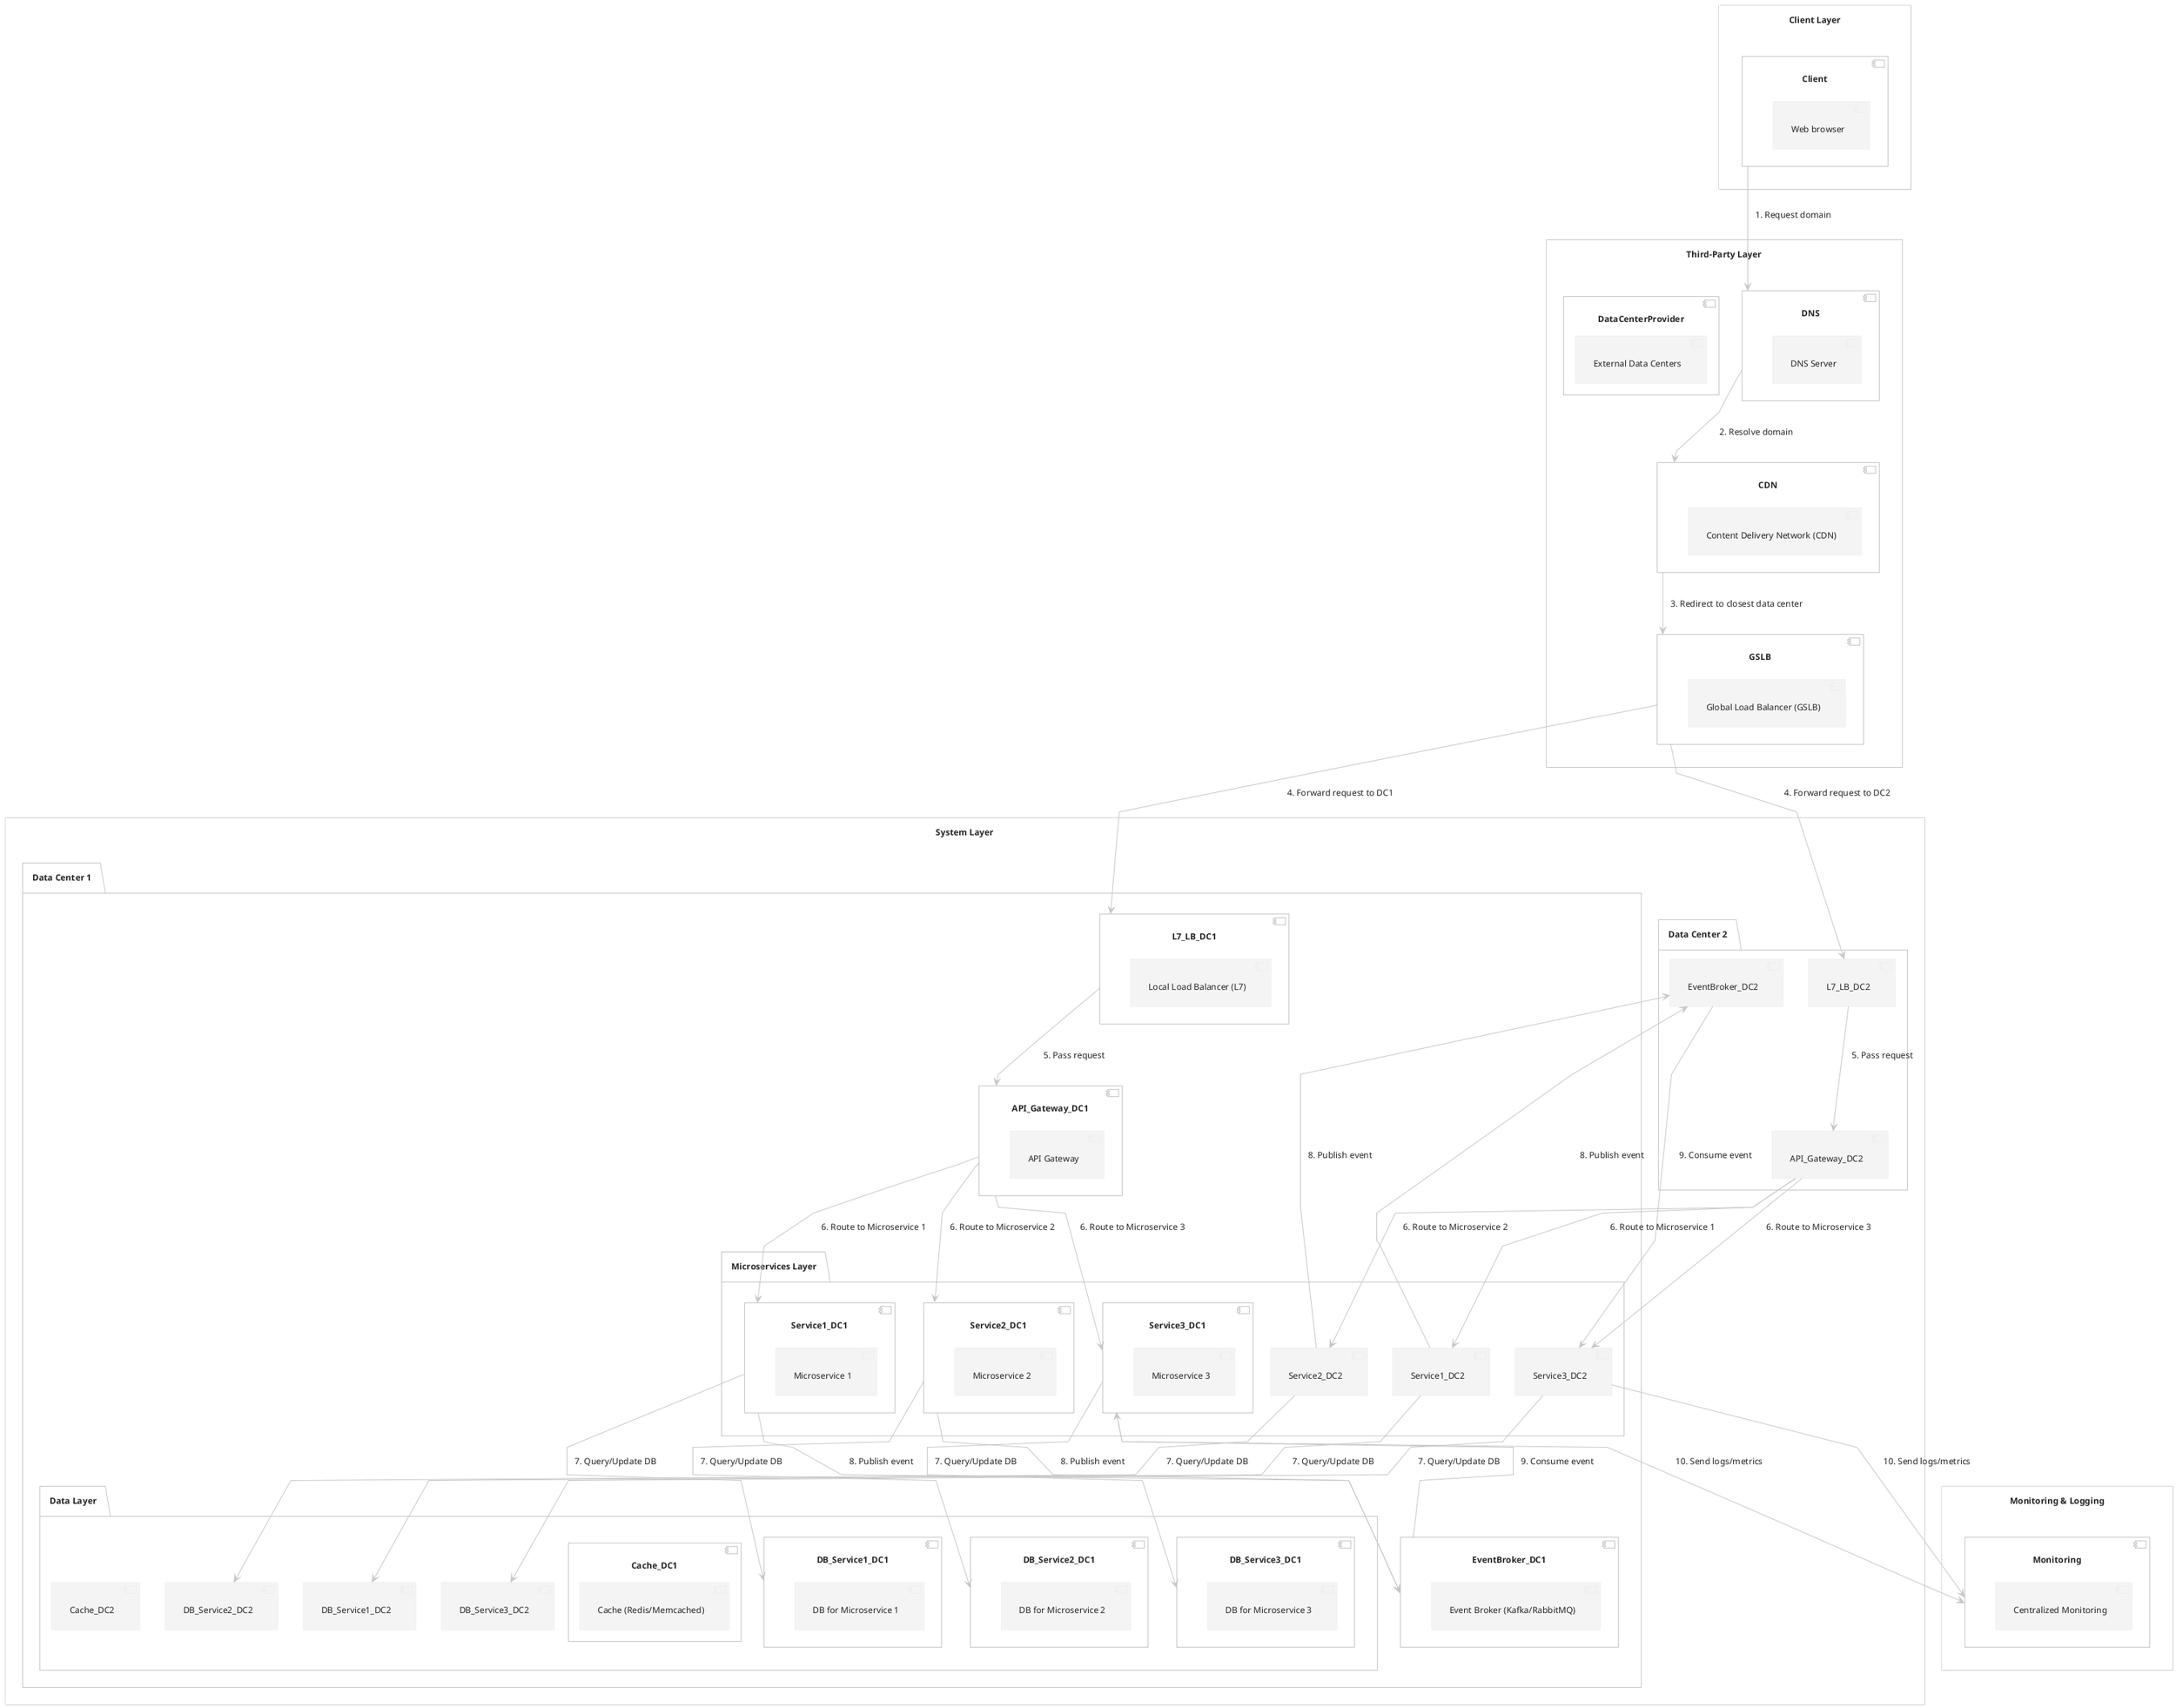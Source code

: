 @startuml
!theme carbon-gray

!define RECTANGLE component

skinparam linetype polyline

rectangle "Client Layer" {
  RECTANGLE Client {
    [Web browser]
  }
}

rectangle "Third-Party Layer" {
  RECTANGLE DNS {
    [DNS Server]
  }

  RECTANGLE CDN {
    [Content Delivery Network (CDN)]
  }

  RECTANGLE GSLB {
    [Global Load Balancer (GSLB)]
  }

  RECTANGLE DataCenterProvider {
    [External Data Centers]
  }
}

rectangle "System Layer" {
  package "Data Center 1" {
    RECTANGLE L7_LB_DC1 {
      [Local Load Balancer (L7)]
    }
    RECTANGLE API_Gateway_DC1 {
      [API Gateway]
    }

    package "Microservices Layer" {
      RECTANGLE Service1_DC1 {
        [Microservice 1]
      }
      RECTANGLE Service2_DC1 {
        [Microservice 2]
      }
      RECTANGLE Service3_DC1 {
        [Microservice 3]
      }
    }

    RECTANGLE EventBroker_DC1 {
      [Event Broker (Kafka/RabbitMQ)]
    }

    package "Data Layer" {
      RECTANGLE DB_Service1_DC1 {
        [DB for Microservice 1]
      }
      RECTANGLE DB_Service2_DC1 {
        [DB for Microservice 2]
      }
      RECTANGLE DB_Service3_DC1 {
        [DB for Microservice 3]
      }
      RECTANGLE Cache_DC1 {
        [Cache (Redis/Memcached)]
      }
    }
  }

  package "Data Center 2" {
    RECTANGLE L7_LB_DC2 {
      [Local Load Balancer (L7)]
    }
    RECTANGLE API_Gateway_DC2 {
      [API Gateway]
    }

    package "Microservices Layer" {
      RECTANGLE Service1_DC2 {
        [Microservice 1]
      }
      RECTANGLE Service2_DC2 {
        [Microservice 2]
      }
      RECTANGLE Service3_DC2 {
        [Microservice 3]
      }
    }
    RECTANGLE EventBroker_DC2 {
      [Event Broker (Kafka/RabbitMQ)]
    }

    package "Data Layer" {
      RECTANGLE DB_Service1_DC2 {
        [DB for Microservice 1]
      }
      RECTANGLE DB_Service2_DC2 {
        [DB for Microservice 2]
      }
      RECTANGLE DB_Service3_DC2 {
        [DB for Microservice 3]
      }
      RECTANGLE Cache_DC2 {
        [Cache (Redis/Memcached)]
      }
    }
  }
}

rectangle "Monitoring & Logging" {
  RECTANGLE Monitoring {
    [Centralized Monitoring]
  }
}

Client --> DNS : 1. Request domain
DNS --> CDN : 2. Resolve domain
CDN --> GSLB : 3. Redirect to closest data center
GSLB --> L7_LB_DC1 : 4. Forward request to DC1
GSLB --> L7_LB_DC2 : 4. Forward request to DC2
L7_LB_DC1 --> API_Gateway_DC1 : 5. Pass request
L7_LB_DC2 --> API_Gateway_DC2 : 5. Pass request

API_Gateway_DC1 --> Service1_DC1 : 6. Route to Microservice 1
API_Gateway_DC1 --> Service2_DC1 : 6. Route to Microservice 2
API_Gateway_DC1 --> Service3_DC1 : 6. Route to Microservice 3

API_Gateway_DC2 --> Service1_DC2 : 6. Route to Microservice 1
API_Gateway_DC2 --> Service2_DC2 : 6. Route to Microservice 2
API_Gateway_DC2 --> Service3_DC2 : 6. Route to Microservice 3

Service1_DC1 --> DB_Service1_DC1 : 7. Query/Update DB
Service2_DC1 --> DB_Service2_DC1 : 7. Query/Update DB
Service3_DC1 --> DB_Service3_DC1 : 7. Query/Update DB

Service1_DC2 --> DB_Service1_DC2 : 7. Query/Update DB
Service2_DC2 --> DB_Service2_DC2 : 7. Query/Update DB
Service3_DC2 --> DB_Service3_DC2 : 7. Query/Update DB

Service1_DC1 --> EventBroker_DC1 : 8. Publish event
Service2_DC1 --> EventBroker_DC1 : 8. Publish event
Service1_DC2 --> EventBroker_DC2 : 8. Publish event
Service2_DC2 --> EventBroker_DC2 : 8. Publish event

EventBroker_DC1 --> Service3_DC1 : 9. Consume event
EventBroker_DC2 --> Service3_DC2 : 9. Consume event

Service3_DC1 --> Monitoring : 10. Send logs/metrics
Service3_DC2 --> Monitoring : 10. Send logs/metrics
@enduml
